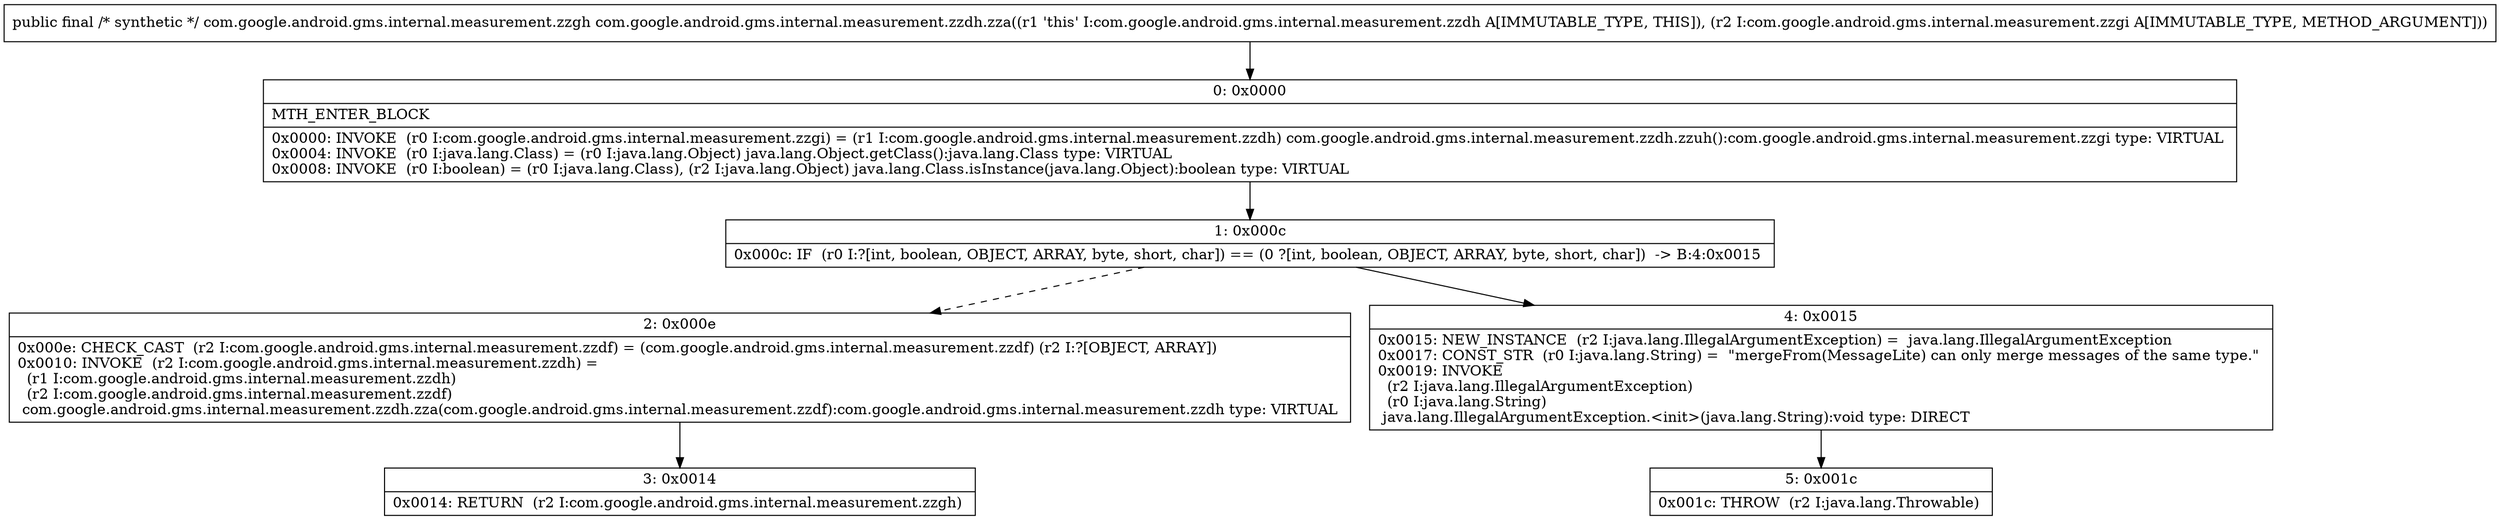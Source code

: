 digraph "CFG forcom.google.android.gms.internal.measurement.zzdh.zza(Lcom\/google\/android\/gms\/internal\/measurement\/zzgi;)Lcom\/google\/android\/gms\/internal\/measurement\/zzgh;" {
Node_0 [shape=record,label="{0\:\ 0x0000|MTH_ENTER_BLOCK\l|0x0000: INVOKE  (r0 I:com.google.android.gms.internal.measurement.zzgi) = (r1 I:com.google.android.gms.internal.measurement.zzdh) com.google.android.gms.internal.measurement.zzdh.zzuh():com.google.android.gms.internal.measurement.zzgi type: VIRTUAL \l0x0004: INVOKE  (r0 I:java.lang.Class) = (r0 I:java.lang.Object) java.lang.Object.getClass():java.lang.Class type: VIRTUAL \l0x0008: INVOKE  (r0 I:boolean) = (r0 I:java.lang.Class), (r2 I:java.lang.Object) java.lang.Class.isInstance(java.lang.Object):boolean type: VIRTUAL \l}"];
Node_1 [shape=record,label="{1\:\ 0x000c|0x000c: IF  (r0 I:?[int, boolean, OBJECT, ARRAY, byte, short, char]) == (0 ?[int, boolean, OBJECT, ARRAY, byte, short, char])  \-\> B:4:0x0015 \l}"];
Node_2 [shape=record,label="{2\:\ 0x000e|0x000e: CHECK_CAST  (r2 I:com.google.android.gms.internal.measurement.zzdf) = (com.google.android.gms.internal.measurement.zzdf) (r2 I:?[OBJECT, ARRAY]) \l0x0010: INVOKE  (r2 I:com.google.android.gms.internal.measurement.zzdh) = \l  (r1 I:com.google.android.gms.internal.measurement.zzdh)\l  (r2 I:com.google.android.gms.internal.measurement.zzdf)\l com.google.android.gms.internal.measurement.zzdh.zza(com.google.android.gms.internal.measurement.zzdf):com.google.android.gms.internal.measurement.zzdh type: VIRTUAL \l}"];
Node_3 [shape=record,label="{3\:\ 0x0014|0x0014: RETURN  (r2 I:com.google.android.gms.internal.measurement.zzgh) \l}"];
Node_4 [shape=record,label="{4\:\ 0x0015|0x0015: NEW_INSTANCE  (r2 I:java.lang.IllegalArgumentException) =  java.lang.IllegalArgumentException \l0x0017: CONST_STR  (r0 I:java.lang.String) =  \"mergeFrom(MessageLite) can only merge messages of the same type.\" \l0x0019: INVOKE  \l  (r2 I:java.lang.IllegalArgumentException)\l  (r0 I:java.lang.String)\l java.lang.IllegalArgumentException.\<init\>(java.lang.String):void type: DIRECT \l}"];
Node_5 [shape=record,label="{5\:\ 0x001c|0x001c: THROW  (r2 I:java.lang.Throwable) \l}"];
MethodNode[shape=record,label="{public final \/* synthetic *\/ com.google.android.gms.internal.measurement.zzgh com.google.android.gms.internal.measurement.zzdh.zza((r1 'this' I:com.google.android.gms.internal.measurement.zzdh A[IMMUTABLE_TYPE, THIS]), (r2 I:com.google.android.gms.internal.measurement.zzgi A[IMMUTABLE_TYPE, METHOD_ARGUMENT])) }"];
MethodNode -> Node_0;
Node_0 -> Node_1;
Node_1 -> Node_2[style=dashed];
Node_1 -> Node_4;
Node_2 -> Node_3;
Node_4 -> Node_5;
}

